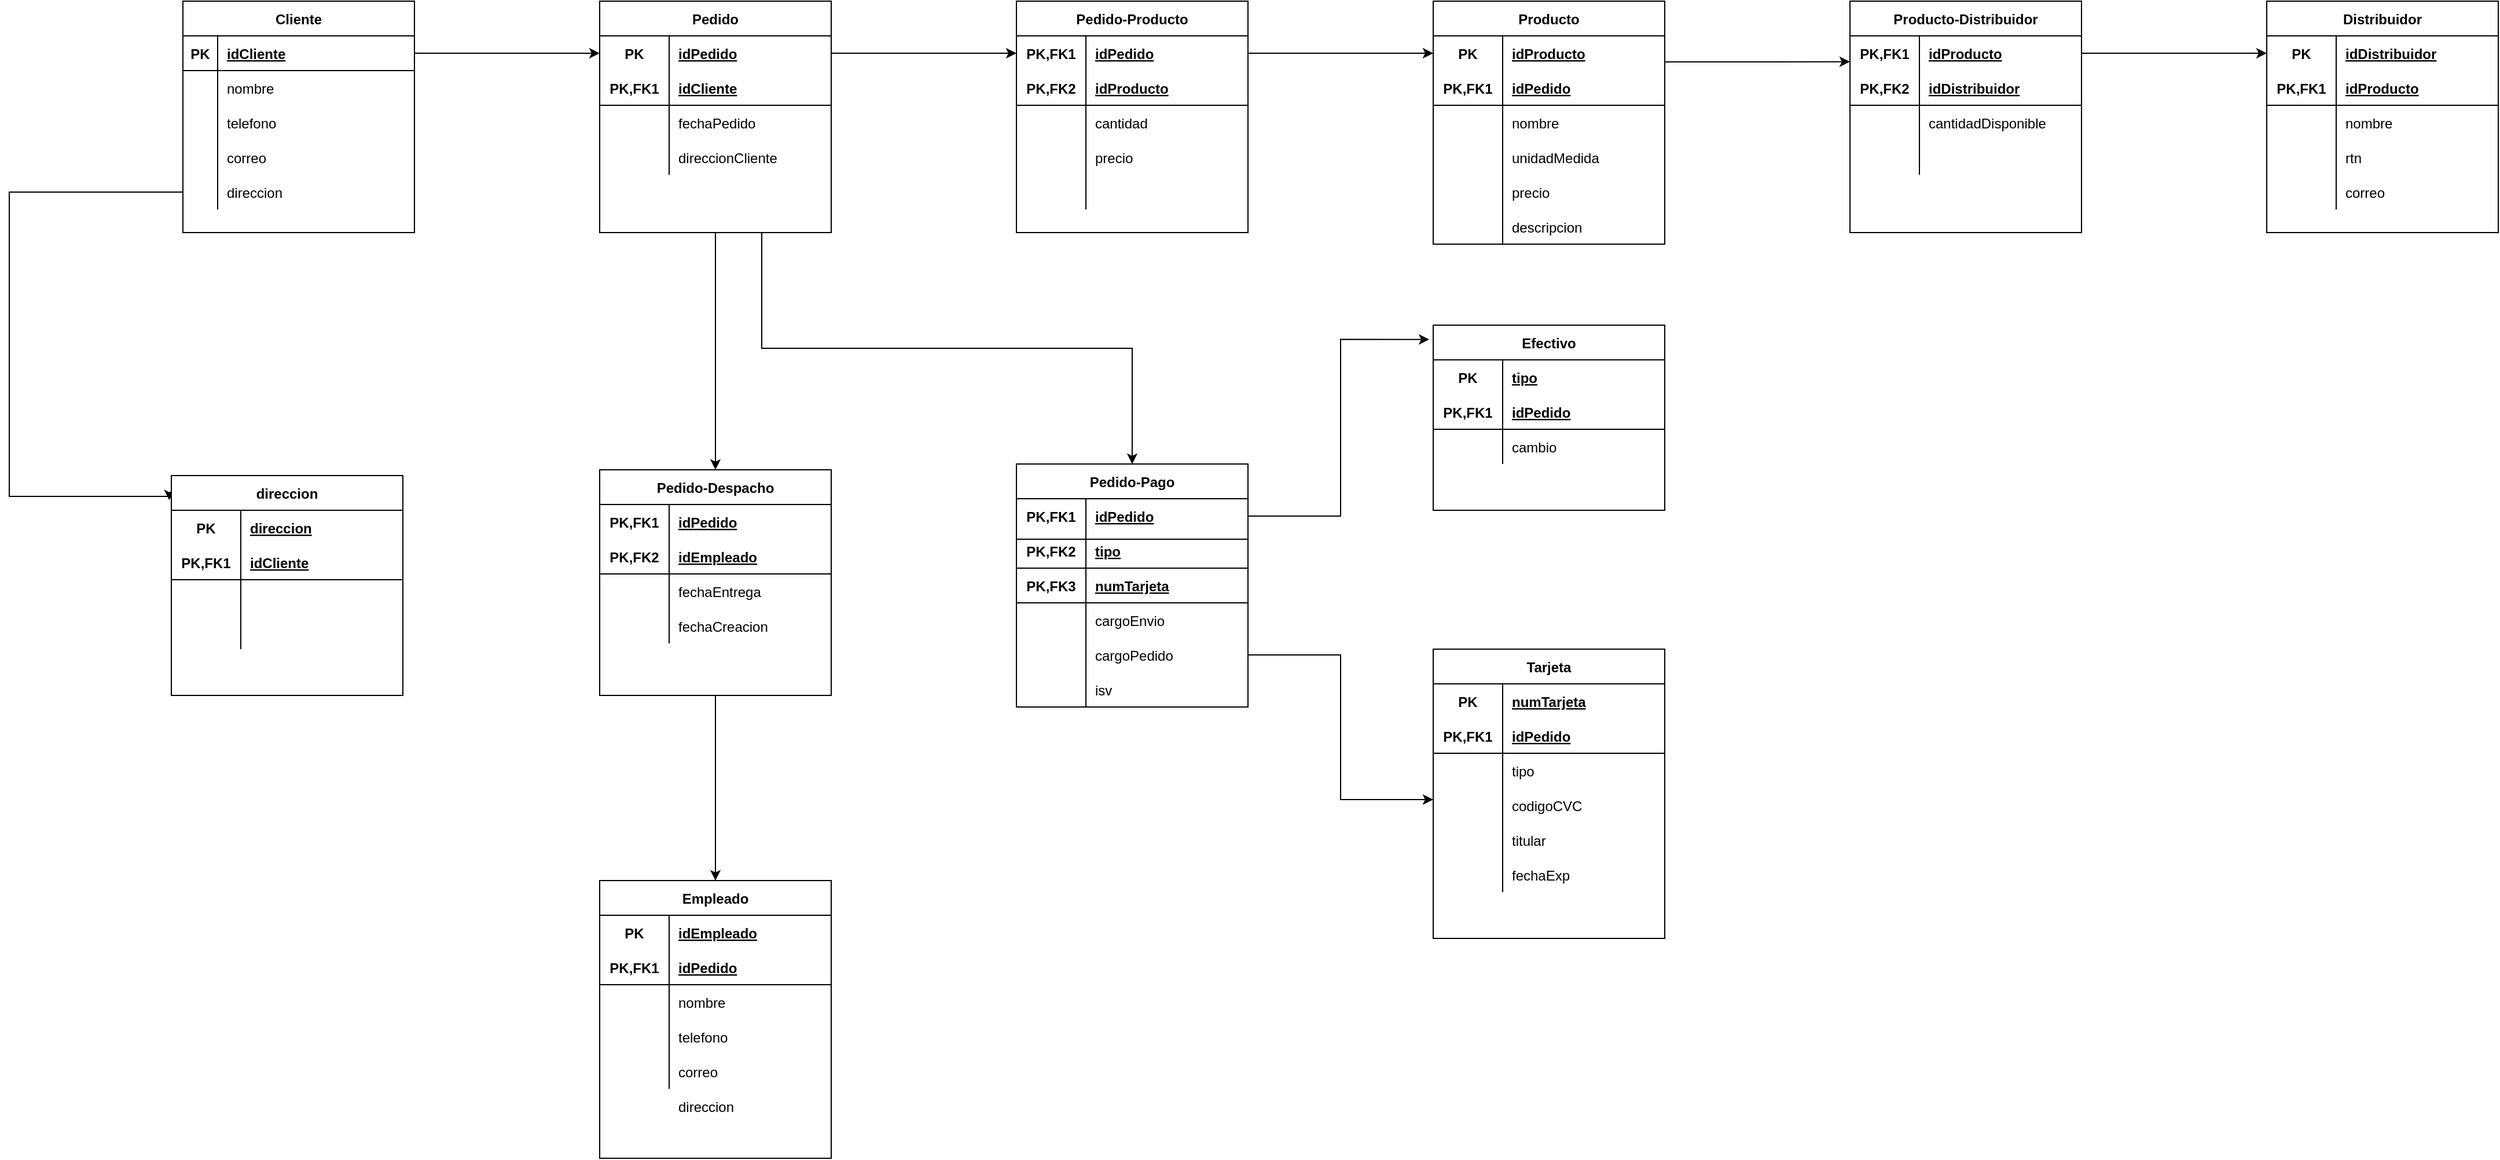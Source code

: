 <mxfile version="13.8.1" type="github">
  <diagram id="WsOFX1hwaf0lNJA_cP7L" name="Page-1">
    <mxGraphModel dx="3166" dy="1317" grid="1" gridSize="10" guides="1" tooltips="1" connect="1" arrows="1" fold="1" page="1" pageScale="1" pageWidth="1600" pageHeight="900" math="0" shadow="0">
      <root>
        <mxCell id="0" />
        <mxCell id="1" parent="0" />
        <mxCell id="pT3bFYml1inyIwkZcYRy-1" value="Cliente" style="shape=table;startSize=30;container=1;collapsible=1;childLayout=tableLayout;fixedRows=1;rowLines=0;fontStyle=1;align=center;resizeLast=1;" vertex="1" parent="1">
          <mxGeometry x="200" y="40" width="200" height="200" as="geometry" />
        </mxCell>
        <mxCell id="pT3bFYml1inyIwkZcYRy-2" value="" style="shape=partialRectangle;collapsible=0;dropTarget=0;pointerEvents=0;fillColor=none;top=0;left=0;bottom=1;right=0;points=[[0,0.5],[1,0.5]];portConstraint=eastwest;" vertex="1" parent="pT3bFYml1inyIwkZcYRy-1">
          <mxGeometry y="30" width="200" height="30" as="geometry" />
        </mxCell>
        <mxCell id="pT3bFYml1inyIwkZcYRy-3" value="PK" style="shape=partialRectangle;connectable=0;fillColor=none;top=0;left=0;bottom=0;right=0;fontStyle=1;overflow=hidden;" vertex="1" parent="pT3bFYml1inyIwkZcYRy-2">
          <mxGeometry width="30" height="30" as="geometry" />
        </mxCell>
        <mxCell id="pT3bFYml1inyIwkZcYRy-4" value="idCliente" style="shape=partialRectangle;connectable=0;fillColor=none;top=0;left=0;bottom=0;right=0;align=left;spacingLeft=6;fontStyle=5;overflow=hidden;" vertex="1" parent="pT3bFYml1inyIwkZcYRy-2">
          <mxGeometry x="30" width="170" height="30" as="geometry" />
        </mxCell>
        <mxCell id="pT3bFYml1inyIwkZcYRy-5" value="" style="shape=partialRectangle;collapsible=0;dropTarget=0;pointerEvents=0;fillColor=none;top=0;left=0;bottom=0;right=0;points=[[0,0.5],[1,0.5]];portConstraint=eastwest;" vertex="1" parent="pT3bFYml1inyIwkZcYRy-1">
          <mxGeometry y="60" width="200" height="30" as="geometry" />
        </mxCell>
        <mxCell id="pT3bFYml1inyIwkZcYRy-6" value="" style="shape=partialRectangle;connectable=0;fillColor=none;top=0;left=0;bottom=0;right=0;editable=1;overflow=hidden;" vertex="1" parent="pT3bFYml1inyIwkZcYRy-5">
          <mxGeometry width="30" height="30" as="geometry" />
        </mxCell>
        <mxCell id="pT3bFYml1inyIwkZcYRy-7" value="nombre" style="shape=partialRectangle;connectable=0;fillColor=none;top=0;left=0;bottom=0;right=0;align=left;spacingLeft=6;overflow=hidden;" vertex="1" parent="pT3bFYml1inyIwkZcYRy-5">
          <mxGeometry x="30" width="170" height="30" as="geometry" />
        </mxCell>
        <mxCell id="pT3bFYml1inyIwkZcYRy-8" value="" style="shape=partialRectangle;collapsible=0;dropTarget=0;pointerEvents=0;fillColor=none;top=0;left=0;bottom=0;right=0;points=[[0,0.5],[1,0.5]];portConstraint=eastwest;" vertex="1" parent="pT3bFYml1inyIwkZcYRy-1">
          <mxGeometry y="90" width="200" height="30" as="geometry" />
        </mxCell>
        <mxCell id="pT3bFYml1inyIwkZcYRy-9" value="" style="shape=partialRectangle;connectable=0;fillColor=none;top=0;left=0;bottom=0;right=0;editable=1;overflow=hidden;" vertex="1" parent="pT3bFYml1inyIwkZcYRy-8">
          <mxGeometry width="30" height="30" as="geometry" />
        </mxCell>
        <mxCell id="pT3bFYml1inyIwkZcYRy-10" value="telefono" style="shape=partialRectangle;connectable=0;fillColor=none;top=0;left=0;bottom=0;right=0;align=left;spacingLeft=6;overflow=hidden;" vertex="1" parent="pT3bFYml1inyIwkZcYRy-8">
          <mxGeometry x="30" width="170" height="30" as="geometry" />
        </mxCell>
        <mxCell id="pT3bFYml1inyIwkZcYRy-11" value="" style="shape=partialRectangle;collapsible=0;dropTarget=0;pointerEvents=0;fillColor=none;top=0;left=0;bottom=0;right=0;points=[[0,0.5],[1,0.5]];portConstraint=eastwest;" vertex="1" parent="pT3bFYml1inyIwkZcYRy-1">
          <mxGeometry y="120" width="200" height="30" as="geometry" />
        </mxCell>
        <mxCell id="pT3bFYml1inyIwkZcYRy-12" value="" style="shape=partialRectangle;connectable=0;fillColor=none;top=0;left=0;bottom=0;right=0;editable=1;overflow=hidden;" vertex="1" parent="pT3bFYml1inyIwkZcYRy-11">
          <mxGeometry width="30" height="30" as="geometry" />
        </mxCell>
        <mxCell id="pT3bFYml1inyIwkZcYRy-13" value="correo" style="shape=partialRectangle;connectable=0;fillColor=none;top=0;left=0;bottom=0;right=0;align=left;spacingLeft=6;overflow=hidden;" vertex="1" parent="pT3bFYml1inyIwkZcYRy-11">
          <mxGeometry x="30" width="170" height="30" as="geometry" />
        </mxCell>
        <mxCell id="pT3bFYml1inyIwkZcYRy-14" value="" style="shape=partialRectangle;collapsible=0;dropTarget=0;pointerEvents=0;fillColor=none;top=0;left=0;bottom=0;right=0;points=[[0,0.5],[1,0.5]];portConstraint=eastwest;" vertex="1" parent="pT3bFYml1inyIwkZcYRy-1">
          <mxGeometry y="150" width="200" height="30" as="geometry" />
        </mxCell>
        <mxCell id="pT3bFYml1inyIwkZcYRy-15" value="" style="shape=partialRectangle;connectable=0;fillColor=none;top=0;left=0;bottom=0;right=0;editable=1;overflow=hidden;" vertex="1" parent="pT3bFYml1inyIwkZcYRy-14">
          <mxGeometry width="30" height="30" as="geometry" />
        </mxCell>
        <mxCell id="pT3bFYml1inyIwkZcYRy-16" value="direccion" style="shape=partialRectangle;connectable=0;fillColor=none;top=0;left=0;bottom=0;right=0;align=left;spacingLeft=6;overflow=hidden;" vertex="1" parent="pT3bFYml1inyIwkZcYRy-14">
          <mxGeometry x="30" width="170" height="30" as="geometry" />
        </mxCell>
        <mxCell id="pT3bFYml1inyIwkZcYRy-30" style="edgeStyle=orthogonalEdgeStyle;rounded=0;orthogonalLoop=1;jettySize=auto;html=1;exitX=0;exitY=0.5;exitDx=0;exitDy=0;entryX=-0.009;entryY=0.112;entryDx=0;entryDy=0;entryPerimeter=0;" edge="1" parent="1" source="pT3bFYml1inyIwkZcYRy-14" target="pT3bFYml1inyIwkZcYRy-17">
          <mxGeometry relative="1" as="geometry">
            <mxPoint x="170" y="470" as="targetPoint" />
            <Array as="points">
              <mxPoint x="50" y="205" />
              <mxPoint x="50" y="468" />
            </Array>
          </mxGeometry>
        </mxCell>
        <mxCell id="pT3bFYml1inyIwkZcYRy-31" style="edgeStyle=orthogonalEdgeStyle;rounded=0;orthogonalLoop=1;jettySize=auto;html=1;exitX=1;exitY=0.5;exitDx=0;exitDy=0;" edge="1" parent="1" source="pT3bFYml1inyIwkZcYRy-2" target="pT3bFYml1inyIwkZcYRy-33">
          <mxGeometry relative="1" as="geometry" />
        </mxCell>
        <mxCell id="pT3bFYml1inyIwkZcYRy-127" style="edgeStyle=orthogonalEdgeStyle;rounded=0;orthogonalLoop=1;jettySize=auto;html=1;exitX=0.5;exitY=1;exitDx=0;exitDy=0;" edge="1" parent="1" source="pT3bFYml1inyIwkZcYRy-32" target="pT3bFYml1inyIwkZcYRy-114">
          <mxGeometry relative="1" as="geometry" />
        </mxCell>
        <mxCell id="pT3bFYml1inyIwkZcYRy-141" style="edgeStyle=orthogonalEdgeStyle;rounded=0;orthogonalLoop=1;jettySize=auto;html=1;entryX=0.5;entryY=0;entryDx=0;entryDy=0;" edge="1" parent="1" target="pT3bFYml1inyIwkZcYRy-128">
          <mxGeometry relative="1" as="geometry">
            <mxPoint x="700" y="240" as="sourcePoint" />
            <Array as="points">
              <mxPoint x="700" y="240" />
              <mxPoint x="700" y="340" />
              <mxPoint x="1020" y="340" />
            </Array>
          </mxGeometry>
        </mxCell>
        <mxCell id="pT3bFYml1inyIwkZcYRy-32" value="Pedido" style="shape=table;startSize=30;container=1;collapsible=1;childLayout=tableLayout;fixedRows=1;rowLines=0;fontStyle=1;align=center;resizeLast=1;" vertex="1" parent="1">
          <mxGeometry x="560" y="40" width="200" height="200" as="geometry" />
        </mxCell>
        <mxCell id="pT3bFYml1inyIwkZcYRy-33" value="" style="shape=partialRectangle;collapsible=0;dropTarget=0;pointerEvents=0;fillColor=none;top=0;left=0;bottom=0;right=0;points=[[0,0.5],[1,0.5]];portConstraint=eastwest;" vertex="1" parent="pT3bFYml1inyIwkZcYRy-32">
          <mxGeometry y="30" width="200" height="30" as="geometry" />
        </mxCell>
        <mxCell id="pT3bFYml1inyIwkZcYRy-34" value="PK" style="shape=partialRectangle;connectable=0;fillColor=none;top=0;left=0;bottom=0;right=0;fontStyle=1;overflow=hidden;" vertex="1" parent="pT3bFYml1inyIwkZcYRy-33">
          <mxGeometry width="60" height="30" as="geometry" />
        </mxCell>
        <mxCell id="pT3bFYml1inyIwkZcYRy-35" value="idPedido" style="shape=partialRectangle;connectable=0;fillColor=none;top=0;left=0;bottom=0;right=0;align=left;spacingLeft=6;fontStyle=5;overflow=hidden;" vertex="1" parent="pT3bFYml1inyIwkZcYRy-33">
          <mxGeometry x="60" width="140" height="30" as="geometry" />
        </mxCell>
        <mxCell id="pT3bFYml1inyIwkZcYRy-36" value="" style="shape=partialRectangle;collapsible=0;dropTarget=0;pointerEvents=0;fillColor=none;top=0;left=0;bottom=1;right=0;points=[[0,0.5],[1,0.5]];portConstraint=eastwest;" vertex="1" parent="pT3bFYml1inyIwkZcYRy-32">
          <mxGeometry y="60" width="200" height="30" as="geometry" />
        </mxCell>
        <mxCell id="pT3bFYml1inyIwkZcYRy-37" value="PK,FK1" style="shape=partialRectangle;connectable=0;fillColor=none;top=0;left=0;bottom=0;right=0;fontStyle=1;overflow=hidden;" vertex="1" parent="pT3bFYml1inyIwkZcYRy-36">
          <mxGeometry width="60" height="30" as="geometry" />
        </mxCell>
        <mxCell id="pT3bFYml1inyIwkZcYRy-38" value="idCliente" style="shape=partialRectangle;connectable=0;fillColor=none;top=0;left=0;bottom=0;right=0;align=left;spacingLeft=6;fontStyle=5;overflow=hidden;" vertex="1" parent="pT3bFYml1inyIwkZcYRy-36">
          <mxGeometry x="60" width="140" height="30" as="geometry" />
        </mxCell>
        <mxCell id="pT3bFYml1inyIwkZcYRy-39" value="" style="shape=partialRectangle;collapsible=0;dropTarget=0;pointerEvents=0;fillColor=none;top=0;left=0;bottom=0;right=0;points=[[0,0.5],[1,0.5]];portConstraint=eastwest;" vertex="1" parent="pT3bFYml1inyIwkZcYRy-32">
          <mxGeometry y="90" width="200" height="30" as="geometry" />
        </mxCell>
        <mxCell id="pT3bFYml1inyIwkZcYRy-40" value="" style="shape=partialRectangle;connectable=0;fillColor=none;top=0;left=0;bottom=0;right=0;editable=1;overflow=hidden;" vertex="1" parent="pT3bFYml1inyIwkZcYRy-39">
          <mxGeometry width="60" height="30" as="geometry" />
        </mxCell>
        <mxCell id="pT3bFYml1inyIwkZcYRy-41" value="fechaPedido" style="shape=partialRectangle;connectable=0;fillColor=none;top=0;left=0;bottom=0;right=0;align=left;spacingLeft=6;overflow=hidden;" vertex="1" parent="pT3bFYml1inyIwkZcYRy-39">
          <mxGeometry x="60" width="140" height="30" as="geometry" />
        </mxCell>
        <mxCell id="pT3bFYml1inyIwkZcYRy-42" value="" style="shape=partialRectangle;collapsible=0;dropTarget=0;pointerEvents=0;fillColor=none;top=0;left=0;bottom=0;right=0;points=[[0,0.5],[1,0.5]];portConstraint=eastwest;" vertex="1" parent="pT3bFYml1inyIwkZcYRy-32">
          <mxGeometry y="120" width="200" height="30" as="geometry" />
        </mxCell>
        <mxCell id="pT3bFYml1inyIwkZcYRy-43" value="" style="shape=partialRectangle;connectable=0;fillColor=none;top=0;left=0;bottom=0;right=0;editable=1;overflow=hidden;" vertex="1" parent="pT3bFYml1inyIwkZcYRy-42">
          <mxGeometry width="60" height="30" as="geometry" />
        </mxCell>
        <mxCell id="pT3bFYml1inyIwkZcYRy-44" value="direccionCliente" style="shape=partialRectangle;connectable=0;fillColor=none;top=0;left=0;bottom=0;right=0;align=left;spacingLeft=6;overflow=hidden;" vertex="1" parent="pT3bFYml1inyIwkZcYRy-42">
          <mxGeometry x="60" width="140" height="30" as="geometry" />
        </mxCell>
        <mxCell id="pT3bFYml1inyIwkZcYRy-82" value="Producto-Distribuidor" style="shape=table;startSize=30;container=1;collapsible=1;childLayout=tableLayout;fixedRows=1;rowLines=0;fontStyle=1;align=center;resizeLast=1;" vertex="1" parent="1">
          <mxGeometry x="1640" y="40" width="200" height="200" as="geometry" />
        </mxCell>
        <mxCell id="pT3bFYml1inyIwkZcYRy-83" value="" style="shape=partialRectangle;collapsible=0;dropTarget=0;pointerEvents=0;fillColor=none;top=0;left=0;bottom=0;right=0;points=[[0,0.5],[1,0.5]];portConstraint=eastwest;" vertex="1" parent="pT3bFYml1inyIwkZcYRy-82">
          <mxGeometry y="30" width="200" height="30" as="geometry" />
        </mxCell>
        <mxCell id="pT3bFYml1inyIwkZcYRy-84" value="PK,FK1" style="shape=partialRectangle;connectable=0;fillColor=none;top=0;left=0;bottom=0;right=0;fontStyle=1;overflow=hidden;" vertex="1" parent="pT3bFYml1inyIwkZcYRy-83">
          <mxGeometry width="60" height="30" as="geometry" />
        </mxCell>
        <mxCell id="pT3bFYml1inyIwkZcYRy-85" value="idProducto" style="shape=partialRectangle;connectable=0;fillColor=none;top=0;left=0;bottom=0;right=0;align=left;spacingLeft=6;fontStyle=5;overflow=hidden;" vertex="1" parent="pT3bFYml1inyIwkZcYRy-83">
          <mxGeometry x="60" width="140" height="30" as="geometry" />
        </mxCell>
        <mxCell id="pT3bFYml1inyIwkZcYRy-86" value="" style="shape=partialRectangle;collapsible=0;dropTarget=0;pointerEvents=0;fillColor=none;top=0;left=0;bottom=1;right=0;points=[[0,0.5],[1,0.5]];portConstraint=eastwest;" vertex="1" parent="pT3bFYml1inyIwkZcYRy-82">
          <mxGeometry y="60" width="200" height="30" as="geometry" />
        </mxCell>
        <mxCell id="pT3bFYml1inyIwkZcYRy-87" value="PK,FK2" style="shape=partialRectangle;connectable=0;fillColor=none;top=0;left=0;bottom=0;right=0;fontStyle=1;overflow=hidden;" vertex="1" parent="pT3bFYml1inyIwkZcYRy-86">
          <mxGeometry width="60" height="30" as="geometry" />
        </mxCell>
        <mxCell id="pT3bFYml1inyIwkZcYRy-88" value="idDistribuidor" style="shape=partialRectangle;connectable=0;fillColor=none;top=0;left=0;bottom=0;right=0;align=left;spacingLeft=6;fontStyle=5;overflow=hidden;" vertex="1" parent="pT3bFYml1inyIwkZcYRy-86">
          <mxGeometry x="60" width="140" height="30" as="geometry" />
        </mxCell>
        <mxCell id="pT3bFYml1inyIwkZcYRy-89" value="" style="shape=partialRectangle;collapsible=0;dropTarget=0;pointerEvents=0;fillColor=none;top=0;left=0;bottom=0;right=0;points=[[0,0.5],[1,0.5]];portConstraint=eastwest;" vertex="1" parent="pT3bFYml1inyIwkZcYRy-82">
          <mxGeometry y="90" width="200" height="30" as="geometry" />
        </mxCell>
        <mxCell id="pT3bFYml1inyIwkZcYRy-90" value="" style="shape=partialRectangle;connectable=0;fillColor=none;top=0;left=0;bottom=0;right=0;editable=1;overflow=hidden;" vertex="1" parent="pT3bFYml1inyIwkZcYRy-89">
          <mxGeometry width="60" height="30" as="geometry" />
        </mxCell>
        <mxCell id="pT3bFYml1inyIwkZcYRy-91" value="cantidadDisponible" style="shape=partialRectangle;connectable=0;fillColor=none;top=0;left=0;bottom=0;right=0;align=left;spacingLeft=6;overflow=hidden;" vertex="1" parent="pT3bFYml1inyIwkZcYRy-89">
          <mxGeometry x="60" width="140" height="30" as="geometry" />
        </mxCell>
        <mxCell id="pT3bFYml1inyIwkZcYRy-92" value="" style="shape=partialRectangle;collapsible=0;dropTarget=0;pointerEvents=0;fillColor=none;top=0;left=0;bottom=0;right=0;points=[[0,0.5],[1,0.5]];portConstraint=eastwest;" vertex="1" parent="pT3bFYml1inyIwkZcYRy-82">
          <mxGeometry y="120" width="200" height="30" as="geometry" />
        </mxCell>
        <mxCell id="pT3bFYml1inyIwkZcYRy-93" value="" style="shape=partialRectangle;connectable=0;fillColor=none;top=0;left=0;bottom=0;right=0;editable=1;overflow=hidden;" vertex="1" parent="pT3bFYml1inyIwkZcYRy-92">
          <mxGeometry width="60" height="30" as="geometry" />
        </mxCell>
        <mxCell id="pT3bFYml1inyIwkZcYRy-94" value="" style="shape=partialRectangle;connectable=0;fillColor=none;top=0;left=0;bottom=0;right=0;align=left;spacingLeft=6;overflow=hidden;" vertex="1" parent="pT3bFYml1inyIwkZcYRy-92">
          <mxGeometry x="60" width="140" height="30" as="geometry" />
        </mxCell>
        <mxCell id="pT3bFYml1inyIwkZcYRy-17" value="direccion" style="shape=table;startSize=30;container=1;collapsible=1;childLayout=tableLayout;fixedRows=1;rowLines=0;fontStyle=1;align=center;resizeLast=1;" vertex="1" parent="1">
          <mxGeometry x="190" y="450" width="200" height="190" as="geometry" />
        </mxCell>
        <mxCell id="pT3bFYml1inyIwkZcYRy-18" value="" style="shape=partialRectangle;collapsible=0;dropTarget=0;pointerEvents=0;fillColor=none;top=0;left=0;bottom=0;right=0;points=[[0,0.5],[1,0.5]];portConstraint=eastwest;" vertex="1" parent="pT3bFYml1inyIwkZcYRy-17">
          <mxGeometry y="30" width="200" height="30" as="geometry" />
        </mxCell>
        <mxCell id="pT3bFYml1inyIwkZcYRy-19" value="PK" style="shape=partialRectangle;connectable=0;fillColor=none;top=0;left=0;bottom=0;right=0;fontStyle=1;overflow=hidden;" vertex="1" parent="pT3bFYml1inyIwkZcYRy-18">
          <mxGeometry width="60" height="30" as="geometry" />
        </mxCell>
        <mxCell id="pT3bFYml1inyIwkZcYRy-20" value="direccion" style="shape=partialRectangle;connectable=0;fillColor=none;top=0;left=0;bottom=0;right=0;align=left;spacingLeft=6;fontStyle=5;overflow=hidden;" vertex="1" parent="pT3bFYml1inyIwkZcYRy-18">
          <mxGeometry x="60" width="140" height="30" as="geometry" />
        </mxCell>
        <mxCell id="pT3bFYml1inyIwkZcYRy-21" value="" style="shape=partialRectangle;collapsible=0;dropTarget=0;pointerEvents=0;fillColor=none;top=0;left=0;bottom=1;right=0;points=[[0,0.5],[1,0.5]];portConstraint=eastwest;" vertex="1" parent="pT3bFYml1inyIwkZcYRy-17">
          <mxGeometry y="60" width="200" height="30" as="geometry" />
        </mxCell>
        <mxCell id="pT3bFYml1inyIwkZcYRy-22" value="PK,FK1" style="shape=partialRectangle;connectable=0;fillColor=none;top=0;left=0;bottom=0;right=0;fontStyle=1;overflow=hidden;" vertex="1" parent="pT3bFYml1inyIwkZcYRy-21">
          <mxGeometry width="60" height="30" as="geometry" />
        </mxCell>
        <mxCell id="pT3bFYml1inyIwkZcYRy-23" value="idCliente" style="shape=partialRectangle;connectable=0;fillColor=none;top=0;left=0;bottom=0;right=0;align=left;spacingLeft=6;fontStyle=5;overflow=hidden;" vertex="1" parent="pT3bFYml1inyIwkZcYRy-21">
          <mxGeometry x="60" width="140" height="30" as="geometry" />
        </mxCell>
        <mxCell id="pT3bFYml1inyIwkZcYRy-24" value="" style="shape=partialRectangle;collapsible=0;dropTarget=0;pointerEvents=0;fillColor=none;top=0;left=0;bottom=0;right=0;points=[[0,0.5],[1,0.5]];portConstraint=eastwest;" vertex="1" parent="pT3bFYml1inyIwkZcYRy-17">
          <mxGeometry y="90" width="200" height="30" as="geometry" />
        </mxCell>
        <mxCell id="pT3bFYml1inyIwkZcYRy-25" value="" style="shape=partialRectangle;connectable=0;fillColor=none;top=0;left=0;bottom=0;right=0;editable=1;overflow=hidden;" vertex="1" parent="pT3bFYml1inyIwkZcYRy-24">
          <mxGeometry width="60" height="30" as="geometry" />
        </mxCell>
        <mxCell id="pT3bFYml1inyIwkZcYRy-26" value="" style="shape=partialRectangle;connectable=0;fillColor=none;top=0;left=0;bottom=0;right=0;align=left;spacingLeft=6;overflow=hidden;" vertex="1" parent="pT3bFYml1inyIwkZcYRy-24">
          <mxGeometry x="60" width="140" height="30" as="geometry" />
        </mxCell>
        <mxCell id="pT3bFYml1inyIwkZcYRy-27" value="" style="shape=partialRectangle;collapsible=0;dropTarget=0;pointerEvents=0;fillColor=none;top=0;left=0;bottom=0;right=0;points=[[0,0.5],[1,0.5]];portConstraint=eastwest;" vertex="1" parent="pT3bFYml1inyIwkZcYRy-17">
          <mxGeometry y="120" width="200" height="30" as="geometry" />
        </mxCell>
        <mxCell id="pT3bFYml1inyIwkZcYRy-28" value="" style="shape=partialRectangle;connectable=0;fillColor=none;top=0;left=0;bottom=0;right=0;editable=1;overflow=hidden;" vertex="1" parent="pT3bFYml1inyIwkZcYRy-27">
          <mxGeometry width="60" height="30" as="geometry" />
        </mxCell>
        <mxCell id="pT3bFYml1inyIwkZcYRy-29" value="" style="shape=partialRectangle;connectable=0;fillColor=none;top=0;left=0;bottom=0;right=0;align=left;spacingLeft=6;overflow=hidden;" vertex="1" parent="pT3bFYml1inyIwkZcYRy-27">
          <mxGeometry x="60" width="140" height="30" as="geometry" />
        </mxCell>
        <mxCell id="pT3bFYml1inyIwkZcYRy-45" value="Pedido-Producto" style="shape=table;startSize=30;container=1;collapsible=1;childLayout=tableLayout;fixedRows=1;rowLines=0;fontStyle=1;align=center;resizeLast=1;" vertex="1" parent="1">
          <mxGeometry x="920" y="40" width="200" height="200" as="geometry" />
        </mxCell>
        <mxCell id="pT3bFYml1inyIwkZcYRy-46" value="" style="shape=partialRectangle;collapsible=0;dropTarget=0;pointerEvents=0;fillColor=none;top=0;left=0;bottom=0;right=0;points=[[0,0.5],[1,0.5]];portConstraint=eastwest;" vertex="1" parent="pT3bFYml1inyIwkZcYRy-45">
          <mxGeometry y="30" width="200" height="30" as="geometry" />
        </mxCell>
        <mxCell id="pT3bFYml1inyIwkZcYRy-47" value="PK,FK1" style="shape=partialRectangle;connectable=0;fillColor=none;top=0;left=0;bottom=0;right=0;fontStyle=1;overflow=hidden;" vertex="1" parent="pT3bFYml1inyIwkZcYRy-46">
          <mxGeometry width="60" height="30" as="geometry" />
        </mxCell>
        <mxCell id="pT3bFYml1inyIwkZcYRy-48" value="idPedido" style="shape=partialRectangle;connectable=0;fillColor=none;top=0;left=0;bottom=0;right=0;align=left;spacingLeft=6;fontStyle=5;overflow=hidden;" vertex="1" parent="pT3bFYml1inyIwkZcYRy-46">
          <mxGeometry x="60" width="140" height="30" as="geometry" />
        </mxCell>
        <mxCell id="pT3bFYml1inyIwkZcYRy-49" value="" style="shape=partialRectangle;collapsible=0;dropTarget=0;pointerEvents=0;fillColor=none;top=0;left=0;bottom=1;right=0;points=[[0,0.5],[1,0.5]];portConstraint=eastwest;" vertex="1" parent="pT3bFYml1inyIwkZcYRy-45">
          <mxGeometry y="60" width="200" height="30" as="geometry" />
        </mxCell>
        <mxCell id="pT3bFYml1inyIwkZcYRy-50" value="PK,FK2" style="shape=partialRectangle;connectable=0;fillColor=none;top=0;left=0;bottom=0;right=0;fontStyle=1;overflow=hidden;" vertex="1" parent="pT3bFYml1inyIwkZcYRy-49">
          <mxGeometry width="60" height="30" as="geometry" />
        </mxCell>
        <mxCell id="pT3bFYml1inyIwkZcYRy-51" value="idProducto" style="shape=partialRectangle;connectable=0;fillColor=none;top=0;left=0;bottom=0;right=0;align=left;spacingLeft=6;fontStyle=5;overflow=hidden;" vertex="1" parent="pT3bFYml1inyIwkZcYRy-49">
          <mxGeometry x="60" width="140" height="30" as="geometry" />
        </mxCell>
        <mxCell id="pT3bFYml1inyIwkZcYRy-55" value="" style="shape=partialRectangle;collapsible=0;dropTarget=0;pointerEvents=0;fillColor=none;top=0;left=0;bottom=0;right=0;points=[[0,0.5],[1,0.5]];portConstraint=eastwest;" vertex="1" parent="pT3bFYml1inyIwkZcYRy-45">
          <mxGeometry y="90" width="200" height="30" as="geometry" />
        </mxCell>
        <mxCell id="pT3bFYml1inyIwkZcYRy-56" value="" style="shape=partialRectangle;connectable=0;fillColor=none;top=0;left=0;bottom=0;right=0;editable=1;overflow=hidden;" vertex="1" parent="pT3bFYml1inyIwkZcYRy-55">
          <mxGeometry width="60" height="30" as="geometry" />
        </mxCell>
        <mxCell id="pT3bFYml1inyIwkZcYRy-57" value="cantidad" style="shape=partialRectangle;connectable=0;fillColor=none;top=0;left=0;bottom=0;right=0;align=left;spacingLeft=6;overflow=hidden;" vertex="1" parent="pT3bFYml1inyIwkZcYRy-55">
          <mxGeometry x="60" width="140" height="30" as="geometry" />
        </mxCell>
        <mxCell id="pT3bFYml1inyIwkZcYRy-52" value="" style="shape=partialRectangle;collapsible=0;dropTarget=0;pointerEvents=0;fillColor=none;top=0;left=0;bottom=0;right=0;points=[[0,0.5],[1,0.5]];portConstraint=eastwest;" vertex="1" parent="pT3bFYml1inyIwkZcYRy-45">
          <mxGeometry y="120" width="200" height="30" as="geometry" />
        </mxCell>
        <mxCell id="pT3bFYml1inyIwkZcYRy-53" value="" style="shape=partialRectangle;connectable=0;fillColor=none;top=0;left=0;bottom=0;right=0;editable=1;overflow=hidden;" vertex="1" parent="pT3bFYml1inyIwkZcYRy-52">
          <mxGeometry width="60" height="30" as="geometry" />
        </mxCell>
        <mxCell id="pT3bFYml1inyIwkZcYRy-54" value="precio" style="shape=partialRectangle;connectable=0;fillColor=none;top=0;left=0;bottom=0;right=0;align=left;spacingLeft=6;overflow=hidden;" vertex="1" parent="pT3bFYml1inyIwkZcYRy-52">
          <mxGeometry x="60" width="140" height="30" as="geometry" />
        </mxCell>
        <mxCell id="pT3bFYml1inyIwkZcYRy-79" value="" style="shape=partialRectangle;collapsible=0;dropTarget=0;pointerEvents=0;fillColor=none;top=0;left=0;bottom=0;right=0;points=[[0,0.5],[1,0.5]];portConstraint=eastwest;" vertex="1" parent="pT3bFYml1inyIwkZcYRy-45">
          <mxGeometry y="150" width="200" height="30" as="geometry" />
        </mxCell>
        <mxCell id="pT3bFYml1inyIwkZcYRy-80" value="" style="shape=partialRectangle;connectable=0;fillColor=none;top=0;left=0;bottom=0;right=0;editable=1;overflow=hidden;" vertex="1" parent="pT3bFYml1inyIwkZcYRy-79">
          <mxGeometry width="60" height="30" as="geometry" />
        </mxCell>
        <mxCell id="pT3bFYml1inyIwkZcYRy-81" value="" style="shape=partialRectangle;connectable=0;fillColor=none;top=0;left=0;bottom=0;right=0;align=left;spacingLeft=6;overflow=hidden;" vertex="1" parent="pT3bFYml1inyIwkZcYRy-79">
          <mxGeometry x="60" width="140" height="30" as="geometry" />
        </mxCell>
        <mxCell id="pT3bFYml1inyIwkZcYRy-58" style="edgeStyle=orthogonalEdgeStyle;rounded=0;orthogonalLoop=1;jettySize=auto;html=1;exitX=1;exitY=0.5;exitDx=0;exitDy=0;entryX=0;entryY=0.5;entryDx=0;entryDy=0;" edge="1" parent="1" source="pT3bFYml1inyIwkZcYRy-33" target="pT3bFYml1inyIwkZcYRy-46">
          <mxGeometry relative="1" as="geometry" />
        </mxCell>
        <mxCell id="pT3bFYml1inyIwkZcYRy-95" style="edgeStyle=orthogonalEdgeStyle;rounded=0;orthogonalLoop=1;jettySize=auto;html=1;exitX=1;exitY=0.25;exitDx=0;exitDy=0;entryX=0;entryY=0.745;entryDx=0;entryDy=0;entryPerimeter=0;" edge="1" parent="1" source="pT3bFYml1inyIwkZcYRy-59" target="pT3bFYml1inyIwkZcYRy-83">
          <mxGeometry relative="1" as="geometry">
            <mxPoint x="1600" y="92.345" as="targetPoint" />
            <Array as="points">
              <mxPoint x="1540" y="93" />
            </Array>
          </mxGeometry>
        </mxCell>
        <mxCell id="pT3bFYml1inyIwkZcYRy-59" value="Producto" style="shape=table;startSize=30;container=1;collapsible=1;childLayout=tableLayout;fixedRows=1;rowLines=0;fontStyle=1;align=center;resizeLast=1;" vertex="1" parent="1">
          <mxGeometry x="1280" y="40" width="200" height="210" as="geometry" />
        </mxCell>
        <mxCell id="pT3bFYml1inyIwkZcYRy-60" value="" style="shape=partialRectangle;collapsible=0;dropTarget=0;pointerEvents=0;fillColor=none;top=0;left=0;bottom=0;right=0;points=[[0,0.5],[1,0.5]];portConstraint=eastwest;" vertex="1" parent="pT3bFYml1inyIwkZcYRy-59">
          <mxGeometry y="30" width="200" height="30" as="geometry" />
        </mxCell>
        <mxCell id="pT3bFYml1inyIwkZcYRy-61" value="PK" style="shape=partialRectangle;connectable=0;fillColor=none;top=0;left=0;bottom=0;right=0;fontStyle=1;overflow=hidden;" vertex="1" parent="pT3bFYml1inyIwkZcYRy-60">
          <mxGeometry width="60" height="30" as="geometry" />
        </mxCell>
        <mxCell id="pT3bFYml1inyIwkZcYRy-62" value="idProducto" style="shape=partialRectangle;connectable=0;fillColor=none;top=0;left=0;bottom=0;right=0;align=left;spacingLeft=6;fontStyle=5;overflow=hidden;" vertex="1" parent="pT3bFYml1inyIwkZcYRy-60">
          <mxGeometry x="60" width="140" height="30" as="geometry" />
        </mxCell>
        <mxCell id="pT3bFYml1inyIwkZcYRy-63" value="" style="shape=partialRectangle;collapsible=0;dropTarget=0;pointerEvents=0;fillColor=none;top=0;left=0;bottom=1;right=0;points=[[0,0.5],[1,0.5]];portConstraint=eastwest;" vertex="1" parent="pT3bFYml1inyIwkZcYRy-59">
          <mxGeometry y="60" width="200" height="30" as="geometry" />
        </mxCell>
        <mxCell id="pT3bFYml1inyIwkZcYRy-64" value="PK,FK1" style="shape=partialRectangle;connectable=0;fillColor=none;top=0;left=0;bottom=0;right=0;fontStyle=1;overflow=hidden;" vertex="1" parent="pT3bFYml1inyIwkZcYRy-63">
          <mxGeometry width="60" height="30" as="geometry" />
        </mxCell>
        <mxCell id="pT3bFYml1inyIwkZcYRy-65" value="idPedido" style="shape=partialRectangle;connectable=0;fillColor=none;top=0;left=0;bottom=0;right=0;align=left;spacingLeft=6;fontStyle=5;overflow=hidden;" vertex="1" parent="pT3bFYml1inyIwkZcYRy-63">
          <mxGeometry x="60" width="140" height="30" as="geometry" />
        </mxCell>
        <mxCell id="pT3bFYml1inyIwkZcYRy-66" value="" style="shape=partialRectangle;collapsible=0;dropTarget=0;pointerEvents=0;fillColor=none;top=0;left=0;bottom=0;right=0;points=[[0,0.5],[1,0.5]];portConstraint=eastwest;" vertex="1" parent="pT3bFYml1inyIwkZcYRy-59">
          <mxGeometry y="90" width="200" height="30" as="geometry" />
        </mxCell>
        <mxCell id="pT3bFYml1inyIwkZcYRy-67" value="" style="shape=partialRectangle;connectable=0;fillColor=none;top=0;left=0;bottom=0;right=0;editable=1;overflow=hidden;" vertex="1" parent="pT3bFYml1inyIwkZcYRy-66">
          <mxGeometry width="60" height="30" as="geometry" />
        </mxCell>
        <mxCell id="pT3bFYml1inyIwkZcYRy-68" value="nombre" style="shape=partialRectangle;connectable=0;fillColor=none;top=0;left=0;bottom=0;right=0;align=left;spacingLeft=6;overflow=hidden;" vertex="1" parent="pT3bFYml1inyIwkZcYRy-66">
          <mxGeometry x="60" width="140" height="30" as="geometry" />
        </mxCell>
        <mxCell id="pT3bFYml1inyIwkZcYRy-69" value="" style="shape=partialRectangle;collapsible=0;dropTarget=0;pointerEvents=0;fillColor=none;top=0;left=0;bottom=0;right=0;points=[[0,0.5],[1,0.5]];portConstraint=eastwest;" vertex="1" parent="pT3bFYml1inyIwkZcYRy-59">
          <mxGeometry y="120" width="200" height="30" as="geometry" />
        </mxCell>
        <mxCell id="pT3bFYml1inyIwkZcYRy-70" value="" style="shape=partialRectangle;connectable=0;fillColor=none;top=0;left=0;bottom=0;right=0;editable=1;overflow=hidden;" vertex="1" parent="pT3bFYml1inyIwkZcYRy-69">
          <mxGeometry width="60" height="30" as="geometry" />
        </mxCell>
        <mxCell id="pT3bFYml1inyIwkZcYRy-71" value="unidadMedida" style="shape=partialRectangle;connectable=0;fillColor=none;top=0;left=0;bottom=0;right=0;align=left;spacingLeft=6;overflow=hidden;" vertex="1" parent="pT3bFYml1inyIwkZcYRy-69">
          <mxGeometry x="60" width="140" height="30" as="geometry" />
        </mxCell>
        <mxCell id="pT3bFYml1inyIwkZcYRy-73" value="" style="shape=partialRectangle;collapsible=0;dropTarget=0;pointerEvents=0;fillColor=none;top=0;left=0;bottom=0;right=0;points=[[0,0.5],[1,0.5]];portConstraint=eastwest;" vertex="1" parent="pT3bFYml1inyIwkZcYRy-59">
          <mxGeometry y="150" width="200" height="30" as="geometry" />
        </mxCell>
        <mxCell id="pT3bFYml1inyIwkZcYRy-74" value="" style="shape=partialRectangle;connectable=0;fillColor=none;top=0;left=0;bottom=0;right=0;editable=1;overflow=hidden;" vertex="1" parent="pT3bFYml1inyIwkZcYRy-73">
          <mxGeometry width="60" height="30" as="geometry" />
        </mxCell>
        <mxCell id="pT3bFYml1inyIwkZcYRy-75" value="precio" style="shape=partialRectangle;connectable=0;fillColor=none;top=0;left=0;bottom=0;right=0;align=left;spacingLeft=6;overflow=hidden;" vertex="1" parent="pT3bFYml1inyIwkZcYRy-73">
          <mxGeometry x="60" width="140" height="30" as="geometry" />
        </mxCell>
        <mxCell id="pT3bFYml1inyIwkZcYRy-76" value="" style="shape=partialRectangle;collapsible=0;dropTarget=0;pointerEvents=0;fillColor=none;top=0;left=0;bottom=0;right=0;points=[[0,0.5],[1,0.5]];portConstraint=eastwest;" vertex="1" parent="pT3bFYml1inyIwkZcYRy-59">
          <mxGeometry y="180" width="200" height="30" as="geometry" />
        </mxCell>
        <mxCell id="pT3bFYml1inyIwkZcYRy-77" value="" style="shape=partialRectangle;connectable=0;fillColor=none;top=0;left=0;bottom=0;right=0;editable=1;overflow=hidden;" vertex="1" parent="pT3bFYml1inyIwkZcYRy-76">
          <mxGeometry width="60" height="30" as="geometry" />
        </mxCell>
        <mxCell id="pT3bFYml1inyIwkZcYRy-78" value="descripcion" style="shape=partialRectangle;connectable=0;fillColor=none;top=0;left=0;bottom=0;right=0;align=left;spacingLeft=6;overflow=hidden;" vertex="1" parent="pT3bFYml1inyIwkZcYRy-76">
          <mxGeometry x="60" width="140" height="30" as="geometry" />
        </mxCell>
        <mxCell id="pT3bFYml1inyIwkZcYRy-72" style="edgeStyle=orthogonalEdgeStyle;rounded=0;orthogonalLoop=1;jettySize=auto;html=1;exitX=1;exitY=0.5;exitDx=0;exitDy=0;entryX=0;entryY=0.5;entryDx=0;entryDy=0;" edge="1" parent="1" source="pT3bFYml1inyIwkZcYRy-46" target="pT3bFYml1inyIwkZcYRy-60">
          <mxGeometry relative="1" as="geometry" />
        </mxCell>
        <mxCell id="pT3bFYml1inyIwkZcYRy-97" value="Distribuidor" style="shape=table;startSize=30;container=1;collapsible=1;childLayout=tableLayout;fixedRows=1;rowLines=0;fontStyle=1;align=center;resizeLast=1;" vertex="1" parent="1">
          <mxGeometry x="2000" y="40" width="200" height="200" as="geometry" />
        </mxCell>
        <mxCell id="pT3bFYml1inyIwkZcYRy-98" value="" style="shape=partialRectangle;collapsible=0;dropTarget=0;pointerEvents=0;fillColor=none;top=0;left=0;bottom=0;right=0;points=[[0,0.5],[1,0.5]];portConstraint=eastwest;" vertex="1" parent="pT3bFYml1inyIwkZcYRy-97">
          <mxGeometry y="30" width="200" height="30" as="geometry" />
        </mxCell>
        <mxCell id="pT3bFYml1inyIwkZcYRy-99" value="PK" style="shape=partialRectangle;connectable=0;fillColor=none;top=0;left=0;bottom=0;right=0;fontStyle=1;overflow=hidden;" vertex="1" parent="pT3bFYml1inyIwkZcYRy-98">
          <mxGeometry width="60" height="30" as="geometry" />
        </mxCell>
        <mxCell id="pT3bFYml1inyIwkZcYRy-100" value="idDistribuidor" style="shape=partialRectangle;connectable=0;fillColor=none;top=0;left=0;bottom=0;right=0;align=left;spacingLeft=6;fontStyle=5;overflow=hidden;" vertex="1" parent="pT3bFYml1inyIwkZcYRy-98">
          <mxGeometry x="60" width="140" height="30" as="geometry" />
        </mxCell>
        <mxCell id="pT3bFYml1inyIwkZcYRy-101" value="" style="shape=partialRectangle;collapsible=0;dropTarget=0;pointerEvents=0;fillColor=none;top=0;left=0;bottom=1;right=0;points=[[0,0.5],[1,0.5]];portConstraint=eastwest;" vertex="1" parent="pT3bFYml1inyIwkZcYRy-97">
          <mxGeometry y="60" width="200" height="30" as="geometry" />
        </mxCell>
        <mxCell id="pT3bFYml1inyIwkZcYRy-102" value="PK,FK1" style="shape=partialRectangle;connectable=0;fillColor=none;top=0;left=0;bottom=0;right=0;fontStyle=1;overflow=hidden;" vertex="1" parent="pT3bFYml1inyIwkZcYRy-101">
          <mxGeometry width="60" height="30" as="geometry" />
        </mxCell>
        <mxCell id="pT3bFYml1inyIwkZcYRy-103" value="idProducto" style="shape=partialRectangle;connectable=0;fillColor=none;top=0;left=0;bottom=0;right=0;align=left;spacingLeft=6;fontStyle=5;overflow=hidden;" vertex="1" parent="pT3bFYml1inyIwkZcYRy-101">
          <mxGeometry x="60" width="140" height="30" as="geometry" />
        </mxCell>
        <mxCell id="pT3bFYml1inyIwkZcYRy-104" value="" style="shape=partialRectangle;collapsible=0;dropTarget=0;pointerEvents=0;fillColor=none;top=0;left=0;bottom=0;right=0;points=[[0,0.5],[1,0.5]];portConstraint=eastwest;" vertex="1" parent="pT3bFYml1inyIwkZcYRy-97">
          <mxGeometry y="90" width="200" height="30" as="geometry" />
        </mxCell>
        <mxCell id="pT3bFYml1inyIwkZcYRy-105" value="" style="shape=partialRectangle;connectable=0;fillColor=none;top=0;left=0;bottom=0;right=0;editable=1;overflow=hidden;" vertex="1" parent="pT3bFYml1inyIwkZcYRy-104">
          <mxGeometry width="60" height="30" as="geometry" />
        </mxCell>
        <mxCell id="pT3bFYml1inyIwkZcYRy-106" value="nombre" style="shape=partialRectangle;connectable=0;fillColor=none;top=0;left=0;bottom=0;right=0;align=left;spacingLeft=6;overflow=hidden;" vertex="1" parent="pT3bFYml1inyIwkZcYRy-104">
          <mxGeometry x="60" width="140" height="30" as="geometry" />
        </mxCell>
        <mxCell id="pT3bFYml1inyIwkZcYRy-107" value="" style="shape=partialRectangle;collapsible=0;dropTarget=0;pointerEvents=0;fillColor=none;top=0;left=0;bottom=0;right=0;points=[[0,0.5],[1,0.5]];portConstraint=eastwest;" vertex="1" parent="pT3bFYml1inyIwkZcYRy-97">
          <mxGeometry y="120" width="200" height="30" as="geometry" />
        </mxCell>
        <mxCell id="pT3bFYml1inyIwkZcYRy-108" value="" style="shape=partialRectangle;connectable=0;fillColor=none;top=0;left=0;bottom=0;right=0;editable=1;overflow=hidden;" vertex="1" parent="pT3bFYml1inyIwkZcYRy-107">
          <mxGeometry width="60" height="30" as="geometry" />
        </mxCell>
        <mxCell id="pT3bFYml1inyIwkZcYRy-109" value="rtn" style="shape=partialRectangle;connectable=0;fillColor=none;top=0;left=0;bottom=0;right=0;align=left;spacingLeft=6;overflow=hidden;" vertex="1" parent="pT3bFYml1inyIwkZcYRy-107">
          <mxGeometry x="60" width="140" height="30" as="geometry" />
        </mxCell>
        <mxCell id="pT3bFYml1inyIwkZcYRy-110" value="" style="shape=partialRectangle;collapsible=0;dropTarget=0;pointerEvents=0;fillColor=none;top=0;left=0;bottom=0;right=0;points=[[0,0.5],[1,0.5]];portConstraint=eastwest;" vertex="1" parent="pT3bFYml1inyIwkZcYRy-97">
          <mxGeometry y="150" width="200" height="30" as="geometry" />
        </mxCell>
        <mxCell id="pT3bFYml1inyIwkZcYRy-111" value="" style="shape=partialRectangle;connectable=0;fillColor=none;top=0;left=0;bottom=0;right=0;editable=1;overflow=hidden;" vertex="1" parent="pT3bFYml1inyIwkZcYRy-110">
          <mxGeometry width="60" height="30" as="geometry" />
        </mxCell>
        <mxCell id="pT3bFYml1inyIwkZcYRy-112" value="correo" style="shape=partialRectangle;connectable=0;fillColor=none;top=0;left=0;bottom=0;right=0;align=left;spacingLeft=6;overflow=hidden;" vertex="1" parent="pT3bFYml1inyIwkZcYRy-110">
          <mxGeometry x="60" width="140" height="30" as="geometry" />
        </mxCell>
        <mxCell id="pT3bFYml1inyIwkZcYRy-113" style="edgeStyle=orthogonalEdgeStyle;rounded=0;orthogonalLoop=1;jettySize=auto;html=1;exitX=1;exitY=0.5;exitDx=0;exitDy=0;entryX=0;entryY=0.5;entryDx=0;entryDy=0;" edge="1" parent="1" source="pT3bFYml1inyIwkZcYRy-83" target="pT3bFYml1inyIwkZcYRy-98">
          <mxGeometry relative="1" as="geometry" />
        </mxCell>
        <mxCell id="pT3bFYml1inyIwkZcYRy-155" style="edgeStyle=orthogonalEdgeStyle;rounded=0;orthogonalLoop=1;jettySize=auto;html=1;exitX=0.5;exitY=1;exitDx=0;exitDy=0;entryX=0.5;entryY=0;entryDx=0;entryDy=0;" edge="1" parent="1" source="pT3bFYml1inyIwkZcYRy-114" target="pT3bFYml1inyIwkZcYRy-142">
          <mxGeometry relative="1" as="geometry" />
        </mxCell>
        <mxCell id="pT3bFYml1inyIwkZcYRy-114" value="Pedido-Despacho" style="shape=table;startSize=30;container=1;collapsible=1;childLayout=tableLayout;fixedRows=1;rowLines=0;fontStyle=1;align=center;resizeLast=1;" vertex="1" parent="1">
          <mxGeometry x="560" y="445" width="200" height="195" as="geometry" />
        </mxCell>
        <mxCell id="pT3bFYml1inyIwkZcYRy-115" value="" style="shape=partialRectangle;collapsible=0;dropTarget=0;pointerEvents=0;fillColor=none;top=0;left=0;bottom=0;right=0;points=[[0,0.5],[1,0.5]];portConstraint=eastwest;" vertex="1" parent="pT3bFYml1inyIwkZcYRy-114">
          <mxGeometry y="30" width="200" height="30" as="geometry" />
        </mxCell>
        <mxCell id="pT3bFYml1inyIwkZcYRy-116" value="PK,FK1" style="shape=partialRectangle;connectable=0;fillColor=none;top=0;left=0;bottom=0;right=0;fontStyle=1;overflow=hidden;" vertex="1" parent="pT3bFYml1inyIwkZcYRy-115">
          <mxGeometry width="60" height="30" as="geometry" />
        </mxCell>
        <mxCell id="pT3bFYml1inyIwkZcYRy-117" value="idPedido" style="shape=partialRectangle;connectable=0;fillColor=none;top=0;left=0;bottom=0;right=0;align=left;spacingLeft=6;fontStyle=5;overflow=hidden;" vertex="1" parent="pT3bFYml1inyIwkZcYRy-115">
          <mxGeometry x="60" width="140" height="30" as="geometry" />
        </mxCell>
        <mxCell id="pT3bFYml1inyIwkZcYRy-118" value="" style="shape=partialRectangle;collapsible=0;dropTarget=0;pointerEvents=0;fillColor=none;top=0;left=0;bottom=1;right=0;points=[[0,0.5],[1,0.5]];portConstraint=eastwest;" vertex="1" parent="pT3bFYml1inyIwkZcYRy-114">
          <mxGeometry y="60" width="200" height="30" as="geometry" />
        </mxCell>
        <mxCell id="pT3bFYml1inyIwkZcYRy-119" value="PK,FK2" style="shape=partialRectangle;connectable=0;fillColor=none;top=0;left=0;bottom=0;right=0;fontStyle=1;overflow=hidden;" vertex="1" parent="pT3bFYml1inyIwkZcYRy-118">
          <mxGeometry width="60" height="30" as="geometry" />
        </mxCell>
        <mxCell id="pT3bFYml1inyIwkZcYRy-120" value="idEmpleado" style="shape=partialRectangle;connectable=0;fillColor=none;top=0;left=0;bottom=0;right=0;align=left;spacingLeft=6;fontStyle=5;overflow=hidden;" vertex="1" parent="pT3bFYml1inyIwkZcYRy-118">
          <mxGeometry x="60" width="140" height="30" as="geometry" />
        </mxCell>
        <mxCell id="pT3bFYml1inyIwkZcYRy-121" value="" style="shape=partialRectangle;collapsible=0;dropTarget=0;pointerEvents=0;fillColor=none;top=0;left=0;bottom=0;right=0;points=[[0,0.5],[1,0.5]];portConstraint=eastwest;" vertex="1" parent="pT3bFYml1inyIwkZcYRy-114">
          <mxGeometry y="90" width="200" height="30" as="geometry" />
        </mxCell>
        <mxCell id="pT3bFYml1inyIwkZcYRy-122" value="" style="shape=partialRectangle;connectable=0;fillColor=none;top=0;left=0;bottom=0;right=0;editable=1;overflow=hidden;" vertex="1" parent="pT3bFYml1inyIwkZcYRy-121">
          <mxGeometry width="60" height="30" as="geometry" />
        </mxCell>
        <mxCell id="pT3bFYml1inyIwkZcYRy-123" value="fechaEntrega" style="shape=partialRectangle;connectable=0;fillColor=none;top=0;left=0;bottom=0;right=0;align=left;spacingLeft=6;overflow=hidden;" vertex="1" parent="pT3bFYml1inyIwkZcYRy-121">
          <mxGeometry x="60" width="140" height="30" as="geometry" />
        </mxCell>
        <mxCell id="pT3bFYml1inyIwkZcYRy-124" value="" style="shape=partialRectangle;collapsible=0;dropTarget=0;pointerEvents=0;fillColor=none;top=0;left=0;bottom=0;right=0;points=[[0,0.5],[1,0.5]];portConstraint=eastwest;" vertex="1" parent="pT3bFYml1inyIwkZcYRy-114">
          <mxGeometry y="120" width="200" height="30" as="geometry" />
        </mxCell>
        <mxCell id="pT3bFYml1inyIwkZcYRy-125" value="" style="shape=partialRectangle;connectable=0;fillColor=none;top=0;left=0;bottom=0;right=0;editable=1;overflow=hidden;" vertex="1" parent="pT3bFYml1inyIwkZcYRy-124">
          <mxGeometry width="60" height="30" as="geometry" />
        </mxCell>
        <mxCell id="pT3bFYml1inyIwkZcYRy-126" value="fechaCreacion" style="shape=partialRectangle;connectable=0;fillColor=none;top=0;left=0;bottom=0;right=0;align=left;spacingLeft=6;overflow=hidden;" vertex="1" parent="pT3bFYml1inyIwkZcYRy-124">
          <mxGeometry x="60" width="140" height="30" as="geometry" />
        </mxCell>
        <mxCell id="pT3bFYml1inyIwkZcYRy-128" value="Pedido-Pago" style="shape=table;startSize=30;container=1;collapsible=1;childLayout=tableLayout;fixedRows=1;rowLines=0;fontStyle=1;align=center;resizeLast=1;" vertex="1" parent="1">
          <mxGeometry x="920" y="440" width="200" height="210" as="geometry" />
        </mxCell>
        <mxCell id="pT3bFYml1inyIwkZcYRy-129" value="" style="shape=partialRectangle;collapsible=0;dropTarget=0;pointerEvents=0;fillColor=none;top=0;left=0;bottom=0;right=0;points=[[0,0.5],[1,0.5]];portConstraint=eastwest;" vertex="1" parent="pT3bFYml1inyIwkZcYRy-128">
          <mxGeometry y="30" width="200" height="30" as="geometry" />
        </mxCell>
        <mxCell id="pT3bFYml1inyIwkZcYRy-130" value="PK,FK1" style="shape=partialRectangle;connectable=0;fillColor=none;top=0;left=0;bottom=0;right=0;fontStyle=1;overflow=hidden;" vertex="1" parent="pT3bFYml1inyIwkZcYRy-129">
          <mxGeometry width="60" height="30" as="geometry" />
        </mxCell>
        <mxCell id="pT3bFYml1inyIwkZcYRy-131" value="idPedido" style="shape=partialRectangle;connectable=0;fillColor=none;top=0;left=0;bottom=0;right=0;align=left;spacingLeft=6;fontStyle=5;overflow=hidden;" vertex="1" parent="pT3bFYml1inyIwkZcYRy-129">
          <mxGeometry x="60" width="140" height="30" as="geometry" />
        </mxCell>
        <mxCell id="pT3bFYml1inyIwkZcYRy-132" value="" style="shape=partialRectangle;collapsible=0;dropTarget=0;pointerEvents=0;fillColor=none;top=0;left=0;bottom=1;right=0;points=[[0,0.5],[1,0.5]];portConstraint=eastwest;" vertex="1" parent="pT3bFYml1inyIwkZcYRy-128">
          <mxGeometry y="60" width="200" height="30" as="geometry" />
        </mxCell>
        <mxCell id="pT3bFYml1inyIwkZcYRy-133" value="PK,FK2" style="shape=partialRectangle;connectable=0;fillColor=none;top=0;left=0;bottom=0;right=0;fontStyle=1;overflow=hidden;" vertex="1" parent="pT3bFYml1inyIwkZcYRy-132">
          <mxGeometry width="60" height="30" as="geometry" />
        </mxCell>
        <mxCell id="pT3bFYml1inyIwkZcYRy-134" value="tipo" style="shape=partialRectangle;connectable=0;fillColor=none;top=0;left=0;bottom=0;right=0;align=left;spacingLeft=6;fontStyle=5;overflow=hidden;" vertex="1" parent="pT3bFYml1inyIwkZcYRy-132">
          <mxGeometry x="60" width="140" height="30" as="geometry" />
        </mxCell>
        <mxCell id="pT3bFYml1inyIwkZcYRy-215" value="" style="shape=partialRectangle;collapsible=0;dropTarget=0;pointerEvents=0;fillColor=none;top=0;left=0;bottom=1;right=0;points=[[0,0.5],[1,0.5]];portConstraint=eastwest;" vertex="1" parent="pT3bFYml1inyIwkZcYRy-128">
          <mxGeometry y="90" width="200" height="30" as="geometry" />
        </mxCell>
        <mxCell id="pT3bFYml1inyIwkZcYRy-216" value="PK,FK3" style="shape=partialRectangle;connectable=0;fillColor=none;top=0;left=0;bottom=0;right=0;fontStyle=1;overflow=hidden;" vertex="1" parent="pT3bFYml1inyIwkZcYRy-215">
          <mxGeometry width="60" height="30" as="geometry" />
        </mxCell>
        <mxCell id="pT3bFYml1inyIwkZcYRy-217" value="numTarjeta" style="shape=partialRectangle;connectable=0;fillColor=none;top=0;left=0;bottom=0;right=0;align=left;spacingLeft=6;fontStyle=5;overflow=hidden;" vertex="1" parent="pT3bFYml1inyIwkZcYRy-215">
          <mxGeometry x="60" width="140" height="30" as="geometry" />
        </mxCell>
        <mxCell id="pT3bFYml1inyIwkZcYRy-135" value="" style="shape=partialRectangle;collapsible=0;dropTarget=0;pointerEvents=0;fillColor=none;top=0;left=0;bottom=0;right=0;points=[[0,0.5],[1,0.5]];portConstraint=eastwest;" vertex="1" parent="pT3bFYml1inyIwkZcYRy-128">
          <mxGeometry y="120" width="200" height="30" as="geometry" />
        </mxCell>
        <mxCell id="pT3bFYml1inyIwkZcYRy-136" value="" style="shape=partialRectangle;connectable=0;fillColor=none;top=0;left=0;bottom=0;right=0;editable=1;overflow=hidden;" vertex="1" parent="pT3bFYml1inyIwkZcYRy-135">
          <mxGeometry width="60" height="30" as="geometry" />
        </mxCell>
        <mxCell id="pT3bFYml1inyIwkZcYRy-137" value="cargoEnvio" style="shape=partialRectangle;connectable=0;fillColor=none;top=0;left=0;bottom=0;right=0;align=left;spacingLeft=6;overflow=hidden;" vertex="1" parent="pT3bFYml1inyIwkZcYRy-135">
          <mxGeometry x="60" width="140" height="30" as="geometry" />
        </mxCell>
        <mxCell id="pT3bFYml1inyIwkZcYRy-138" value="" style="shape=partialRectangle;collapsible=0;dropTarget=0;pointerEvents=0;fillColor=none;top=0;left=0;bottom=0;right=0;points=[[0,0.5],[1,0.5]];portConstraint=eastwest;" vertex="1" parent="pT3bFYml1inyIwkZcYRy-128">
          <mxGeometry y="150" width="200" height="30" as="geometry" />
        </mxCell>
        <mxCell id="pT3bFYml1inyIwkZcYRy-139" value="" style="shape=partialRectangle;connectable=0;fillColor=none;top=0;left=0;bottom=0;right=0;editable=1;overflow=hidden;" vertex="1" parent="pT3bFYml1inyIwkZcYRy-138">
          <mxGeometry width="60" height="30" as="geometry" />
        </mxCell>
        <mxCell id="pT3bFYml1inyIwkZcYRy-140" value="cargoPedido" style="shape=partialRectangle;connectable=0;fillColor=none;top=0;left=0;bottom=0;right=0;align=left;spacingLeft=6;overflow=hidden;" vertex="1" parent="pT3bFYml1inyIwkZcYRy-138">
          <mxGeometry x="60" width="140" height="30" as="geometry" />
        </mxCell>
        <mxCell id="pT3bFYml1inyIwkZcYRy-163" value="" style="shape=partialRectangle;collapsible=0;dropTarget=0;pointerEvents=0;fillColor=none;top=0;left=0;bottom=0;right=0;points=[[0,0.5],[1,0.5]];portConstraint=eastwest;" vertex="1" parent="pT3bFYml1inyIwkZcYRy-128">
          <mxGeometry y="180" width="200" height="30" as="geometry" />
        </mxCell>
        <mxCell id="pT3bFYml1inyIwkZcYRy-164" value="" style="shape=partialRectangle;connectable=0;fillColor=none;top=0;left=0;bottom=0;right=0;editable=1;overflow=hidden;" vertex="1" parent="pT3bFYml1inyIwkZcYRy-163">
          <mxGeometry width="60" height="30" as="geometry" />
        </mxCell>
        <mxCell id="pT3bFYml1inyIwkZcYRy-165" value="isv" style="shape=partialRectangle;connectable=0;fillColor=none;top=0;left=0;bottom=0;right=0;align=left;spacingLeft=6;overflow=hidden;" vertex="1" parent="pT3bFYml1inyIwkZcYRy-163">
          <mxGeometry x="60" width="140" height="30" as="geometry" />
        </mxCell>
        <mxCell id="pT3bFYml1inyIwkZcYRy-247" value="Efectivo" style="shape=table;startSize=30;container=1;collapsible=1;childLayout=tableLayout;fixedRows=1;rowLines=0;fontStyle=1;align=center;resizeLast=1;" vertex="1" parent="1">
          <mxGeometry x="1280" y="320" width="200" height="160" as="geometry" />
        </mxCell>
        <mxCell id="pT3bFYml1inyIwkZcYRy-248" value="" style="shape=partialRectangle;collapsible=0;dropTarget=0;pointerEvents=0;fillColor=none;top=0;left=0;bottom=0;right=0;points=[[0,0.5],[1,0.5]];portConstraint=eastwest;" vertex="1" parent="pT3bFYml1inyIwkZcYRy-247">
          <mxGeometry y="30" width="200" height="30" as="geometry" />
        </mxCell>
        <mxCell id="pT3bFYml1inyIwkZcYRy-249" value="PK" style="shape=partialRectangle;connectable=0;fillColor=none;top=0;left=0;bottom=0;right=0;fontStyle=1;overflow=hidden;" vertex="1" parent="pT3bFYml1inyIwkZcYRy-248">
          <mxGeometry width="60" height="30" as="geometry" />
        </mxCell>
        <mxCell id="pT3bFYml1inyIwkZcYRy-250" value="tipo" style="shape=partialRectangle;connectable=0;fillColor=none;top=0;left=0;bottom=0;right=0;align=left;spacingLeft=6;fontStyle=5;overflow=hidden;" vertex="1" parent="pT3bFYml1inyIwkZcYRy-248">
          <mxGeometry x="60" width="140" height="30" as="geometry" />
        </mxCell>
        <mxCell id="pT3bFYml1inyIwkZcYRy-251" value="" style="shape=partialRectangle;collapsible=0;dropTarget=0;pointerEvents=0;fillColor=none;top=0;left=0;bottom=1;right=0;points=[[0,0.5],[1,0.5]];portConstraint=eastwest;" vertex="1" parent="pT3bFYml1inyIwkZcYRy-247">
          <mxGeometry y="60" width="200" height="30" as="geometry" />
        </mxCell>
        <mxCell id="pT3bFYml1inyIwkZcYRy-252" value="PK,FK1" style="shape=partialRectangle;connectable=0;fillColor=none;top=0;left=0;bottom=0;right=0;fontStyle=1;overflow=hidden;" vertex="1" parent="pT3bFYml1inyIwkZcYRy-251">
          <mxGeometry width="60" height="30" as="geometry" />
        </mxCell>
        <mxCell id="pT3bFYml1inyIwkZcYRy-253" value="idPedido" style="shape=partialRectangle;connectable=0;fillColor=none;top=0;left=0;bottom=0;right=0;align=left;spacingLeft=6;fontStyle=5;overflow=hidden;" vertex="1" parent="pT3bFYml1inyIwkZcYRy-251">
          <mxGeometry x="60" width="140" height="30" as="geometry" />
        </mxCell>
        <mxCell id="pT3bFYml1inyIwkZcYRy-254" value="" style="shape=partialRectangle;collapsible=0;dropTarget=0;pointerEvents=0;fillColor=none;top=0;left=0;bottom=0;right=0;points=[[0,0.5],[1,0.5]];portConstraint=eastwest;" vertex="1" parent="pT3bFYml1inyIwkZcYRy-247">
          <mxGeometry y="90" width="200" height="30" as="geometry" />
        </mxCell>
        <mxCell id="pT3bFYml1inyIwkZcYRy-255" value="" style="shape=partialRectangle;connectable=0;fillColor=none;top=0;left=0;bottom=0;right=0;editable=1;overflow=hidden;" vertex="1" parent="pT3bFYml1inyIwkZcYRy-254">
          <mxGeometry width="60" height="30" as="geometry" />
        </mxCell>
        <mxCell id="pT3bFYml1inyIwkZcYRy-256" value="cambio" style="shape=partialRectangle;connectable=0;fillColor=none;top=0;left=0;bottom=0;right=0;align=left;spacingLeft=6;overflow=hidden;" vertex="1" parent="pT3bFYml1inyIwkZcYRy-254">
          <mxGeometry x="60" width="140" height="30" as="geometry" />
        </mxCell>
        <mxCell id="pT3bFYml1inyIwkZcYRy-142" value="Empleado" style="shape=table;startSize=30;container=1;collapsible=1;childLayout=tableLayout;fixedRows=1;rowLines=0;fontStyle=1;align=center;resizeLast=1;" vertex="1" parent="1">
          <mxGeometry x="560" y="800" width="200" height="240" as="geometry" />
        </mxCell>
        <mxCell id="pT3bFYml1inyIwkZcYRy-143" value="" style="shape=partialRectangle;collapsible=0;dropTarget=0;pointerEvents=0;fillColor=none;top=0;left=0;bottom=0;right=0;points=[[0,0.5],[1,0.5]];portConstraint=eastwest;" vertex="1" parent="pT3bFYml1inyIwkZcYRy-142">
          <mxGeometry y="30" width="200" height="30" as="geometry" />
        </mxCell>
        <mxCell id="pT3bFYml1inyIwkZcYRy-144" value="PK" style="shape=partialRectangle;connectable=0;fillColor=none;top=0;left=0;bottom=0;right=0;fontStyle=1;overflow=hidden;" vertex="1" parent="pT3bFYml1inyIwkZcYRy-143">
          <mxGeometry width="60" height="30" as="geometry" />
        </mxCell>
        <mxCell id="pT3bFYml1inyIwkZcYRy-145" value="idEmpleado" style="shape=partialRectangle;connectable=0;fillColor=none;top=0;left=0;bottom=0;right=0;align=left;spacingLeft=6;fontStyle=5;overflow=hidden;" vertex="1" parent="pT3bFYml1inyIwkZcYRy-143">
          <mxGeometry x="60" width="140" height="30" as="geometry" />
        </mxCell>
        <mxCell id="pT3bFYml1inyIwkZcYRy-146" value="" style="shape=partialRectangle;collapsible=0;dropTarget=0;pointerEvents=0;fillColor=none;top=0;left=0;bottom=1;right=0;points=[[0,0.5],[1,0.5]];portConstraint=eastwest;" vertex="1" parent="pT3bFYml1inyIwkZcYRy-142">
          <mxGeometry y="60" width="200" height="30" as="geometry" />
        </mxCell>
        <mxCell id="pT3bFYml1inyIwkZcYRy-147" value="PK,FK1" style="shape=partialRectangle;connectable=0;fillColor=none;top=0;left=0;bottom=0;right=0;fontStyle=1;overflow=hidden;" vertex="1" parent="pT3bFYml1inyIwkZcYRy-146">
          <mxGeometry width="60" height="30" as="geometry" />
        </mxCell>
        <mxCell id="pT3bFYml1inyIwkZcYRy-148" value="idPedido" style="shape=partialRectangle;connectable=0;fillColor=none;top=0;left=0;bottom=0;right=0;align=left;spacingLeft=6;fontStyle=5;overflow=hidden;" vertex="1" parent="pT3bFYml1inyIwkZcYRy-146">
          <mxGeometry x="60" width="140" height="30" as="geometry" />
        </mxCell>
        <mxCell id="pT3bFYml1inyIwkZcYRy-149" value="" style="shape=partialRectangle;collapsible=0;dropTarget=0;pointerEvents=0;fillColor=none;top=0;left=0;bottom=0;right=0;points=[[0,0.5],[1,0.5]];portConstraint=eastwest;" vertex="1" parent="pT3bFYml1inyIwkZcYRy-142">
          <mxGeometry y="90" width="200" height="30" as="geometry" />
        </mxCell>
        <mxCell id="pT3bFYml1inyIwkZcYRy-150" value="" style="shape=partialRectangle;connectable=0;fillColor=none;top=0;left=0;bottom=0;right=0;editable=1;overflow=hidden;" vertex="1" parent="pT3bFYml1inyIwkZcYRy-149">
          <mxGeometry width="60" height="30" as="geometry" />
        </mxCell>
        <mxCell id="pT3bFYml1inyIwkZcYRy-151" value="" style="shape=partialRectangle;connectable=0;fillColor=none;top=0;left=0;bottom=0;right=0;align=left;spacingLeft=6;overflow=hidden;" vertex="1" parent="pT3bFYml1inyIwkZcYRy-149">
          <mxGeometry x="60" width="140" height="30" as="geometry" />
        </mxCell>
        <mxCell id="pT3bFYml1inyIwkZcYRy-152" value="" style="shape=partialRectangle;collapsible=0;dropTarget=0;pointerEvents=0;fillColor=none;top=0;left=0;bottom=0;right=0;points=[[0,0.5],[1,0.5]];portConstraint=eastwest;" vertex="1" parent="pT3bFYml1inyIwkZcYRy-142">
          <mxGeometry y="120" width="200" height="30" as="geometry" />
        </mxCell>
        <mxCell id="pT3bFYml1inyIwkZcYRy-153" value="" style="shape=partialRectangle;connectable=0;fillColor=none;top=0;left=0;bottom=0;right=0;editable=1;overflow=hidden;" vertex="1" parent="pT3bFYml1inyIwkZcYRy-152">
          <mxGeometry width="60" height="30" as="geometry" />
        </mxCell>
        <mxCell id="pT3bFYml1inyIwkZcYRy-154" value="" style="shape=partialRectangle;connectable=0;fillColor=none;top=0;left=0;bottom=0;right=0;align=left;spacingLeft=6;overflow=hidden;" vertex="1" parent="pT3bFYml1inyIwkZcYRy-152">
          <mxGeometry x="60" width="140" height="30" as="geometry" />
        </mxCell>
        <mxCell id="pT3bFYml1inyIwkZcYRy-156" value="" style="shape=partialRectangle;collapsible=0;dropTarget=0;pointerEvents=0;fillColor=none;top=0;left=0;bottom=0;right=0;points=[[0,0.5],[1,0.5]];portConstraint=eastwest;" vertex="1" parent="pT3bFYml1inyIwkZcYRy-142">
          <mxGeometry y="150" width="200" height="30" as="geometry" />
        </mxCell>
        <mxCell id="pT3bFYml1inyIwkZcYRy-157" value="" style="shape=partialRectangle;connectable=0;fillColor=none;top=0;left=0;bottom=0;right=0;editable=1;overflow=hidden;" vertex="1" parent="pT3bFYml1inyIwkZcYRy-156">
          <mxGeometry width="60" height="30" as="geometry" />
        </mxCell>
        <mxCell id="pT3bFYml1inyIwkZcYRy-158" value="" style="shape=partialRectangle;connectable=0;fillColor=none;top=0;left=0;bottom=0;right=0;align=left;spacingLeft=6;overflow=hidden;" vertex="1" parent="pT3bFYml1inyIwkZcYRy-156">
          <mxGeometry x="60" width="140" height="30" as="geometry" />
        </mxCell>
        <mxCell id="pT3bFYml1inyIwkZcYRy-159" value="nombre" style="shape=partialRectangle;connectable=0;fillColor=none;top=0;left=0;bottom=0;right=0;align=left;spacingLeft=6;overflow=hidden;" vertex="1" parent="1">
          <mxGeometry x="620" y="890" width="170" height="30" as="geometry" />
        </mxCell>
        <mxCell id="pT3bFYml1inyIwkZcYRy-160" value="telefono" style="shape=partialRectangle;connectable=0;fillColor=none;top=0;left=0;bottom=0;right=0;align=left;spacingLeft=6;overflow=hidden;" vertex="1" parent="1">
          <mxGeometry x="620" y="920" width="170" height="30" as="geometry" />
        </mxCell>
        <mxCell id="pT3bFYml1inyIwkZcYRy-161" value="correo" style="shape=partialRectangle;connectable=0;fillColor=none;top=0;left=0;bottom=0;right=0;align=left;spacingLeft=6;overflow=hidden;" vertex="1" parent="1">
          <mxGeometry x="620" y="950" width="170" height="30" as="geometry" />
        </mxCell>
        <mxCell id="pT3bFYml1inyIwkZcYRy-162" value="direccion" style="shape=partialRectangle;connectable=0;fillColor=none;top=0;left=0;bottom=0;right=0;align=left;spacingLeft=6;overflow=hidden;" vertex="1" parent="1">
          <mxGeometry x="620" y="980" width="170" height="30" as="geometry" />
        </mxCell>
        <mxCell id="pT3bFYml1inyIwkZcYRy-179" style="edgeStyle=orthogonalEdgeStyle;rounded=0;orthogonalLoop=1;jettySize=auto;html=1;exitX=1;exitY=0.5;exitDx=0;exitDy=0;entryX=-0.017;entryY=0.077;entryDx=0;entryDy=0;entryPerimeter=0;" edge="1" parent="1" source="pT3bFYml1inyIwkZcYRy-129" target="pT3bFYml1inyIwkZcYRy-247">
          <mxGeometry relative="1" as="geometry">
            <mxPoint x="1280" y="325" as="targetPoint" />
          </mxGeometry>
        </mxCell>
        <mxCell id="pT3bFYml1inyIwkZcYRy-219" value="" style="line;strokeWidth=1;rotatable=0;dashed=0;labelPosition=right;align=left;verticalAlign=middle;spacingTop=0;spacingLeft=6;points=[];portConstraint=eastwest;" vertex="1" parent="1">
          <mxGeometry x="920" y="500" width="200" height="10" as="geometry" />
        </mxCell>
        <mxCell id="pT3bFYml1inyIwkZcYRy-233" style="edgeStyle=orthogonalEdgeStyle;rounded=0;orthogonalLoop=1;jettySize=auto;html=1;exitX=1;exitY=0.5;exitDx=0;exitDy=0;" edge="1" parent="1" source="pT3bFYml1inyIwkZcYRy-138">
          <mxGeometry relative="1" as="geometry">
            <mxPoint x="1280" y="730" as="targetPoint" />
            <Array as="points">
              <mxPoint x="1200" y="605" />
              <mxPoint x="1200" y="730" />
              <mxPoint x="1280" y="730" />
            </Array>
          </mxGeometry>
        </mxCell>
        <mxCell id="pT3bFYml1inyIwkZcYRy-260" value="Tarjeta" style="shape=table;startSize=30;container=1;collapsible=1;childLayout=tableLayout;fixedRows=1;rowLines=0;fontStyle=1;align=center;resizeLast=1;" vertex="1" parent="1">
          <mxGeometry x="1280" y="600" width="200" height="250" as="geometry" />
        </mxCell>
        <mxCell id="pT3bFYml1inyIwkZcYRy-261" value="" style="shape=partialRectangle;collapsible=0;dropTarget=0;pointerEvents=0;fillColor=none;top=0;left=0;bottom=0;right=0;points=[[0,0.5],[1,0.5]];portConstraint=eastwest;" vertex="1" parent="pT3bFYml1inyIwkZcYRy-260">
          <mxGeometry y="30" width="200" height="30" as="geometry" />
        </mxCell>
        <mxCell id="pT3bFYml1inyIwkZcYRy-262" value="PK" style="shape=partialRectangle;connectable=0;fillColor=none;top=0;left=0;bottom=0;right=0;fontStyle=1;overflow=hidden;" vertex="1" parent="pT3bFYml1inyIwkZcYRy-261">
          <mxGeometry width="60" height="30" as="geometry" />
        </mxCell>
        <mxCell id="pT3bFYml1inyIwkZcYRy-263" value="numTarjeta" style="shape=partialRectangle;connectable=0;fillColor=none;top=0;left=0;bottom=0;right=0;align=left;spacingLeft=6;fontStyle=5;overflow=hidden;" vertex="1" parent="pT3bFYml1inyIwkZcYRy-261">
          <mxGeometry x="60" width="140" height="30" as="geometry" />
        </mxCell>
        <mxCell id="pT3bFYml1inyIwkZcYRy-264" value="" style="shape=partialRectangle;collapsible=0;dropTarget=0;pointerEvents=0;fillColor=none;top=0;left=0;bottom=1;right=0;points=[[0,0.5],[1,0.5]];portConstraint=eastwest;" vertex="1" parent="pT3bFYml1inyIwkZcYRy-260">
          <mxGeometry y="60" width="200" height="30" as="geometry" />
        </mxCell>
        <mxCell id="pT3bFYml1inyIwkZcYRy-265" value="PK,FK1" style="shape=partialRectangle;connectable=0;fillColor=none;top=0;left=0;bottom=0;right=0;fontStyle=1;overflow=hidden;" vertex="1" parent="pT3bFYml1inyIwkZcYRy-264">
          <mxGeometry width="60" height="30" as="geometry" />
        </mxCell>
        <mxCell id="pT3bFYml1inyIwkZcYRy-266" value="idPedido" style="shape=partialRectangle;connectable=0;fillColor=none;top=0;left=0;bottom=0;right=0;align=left;spacingLeft=6;fontStyle=5;overflow=hidden;" vertex="1" parent="pT3bFYml1inyIwkZcYRy-264">
          <mxGeometry x="60" width="140" height="30" as="geometry" />
        </mxCell>
        <mxCell id="pT3bFYml1inyIwkZcYRy-267" value="" style="shape=partialRectangle;collapsible=0;dropTarget=0;pointerEvents=0;fillColor=none;top=0;left=0;bottom=0;right=0;points=[[0,0.5],[1,0.5]];portConstraint=eastwest;" vertex="1" parent="pT3bFYml1inyIwkZcYRy-260">
          <mxGeometry y="90" width="200" height="30" as="geometry" />
        </mxCell>
        <mxCell id="pT3bFYml1inyIwkZcYRy-268" value="" style="shape=partialRectangle;connectable=0;fillColor=none;top=0;left=0;bottom=0;right=0;editable=1;overflow=hidden;" vertex="1" parent="pT3bFYml1inyIwkZcYRy-267">
          <mxGeometry width="60" height="30" as="geometry" />
        </mxCell>
        <mxCell id="pT3bFYml1inyIwkZcYRy-269" value="tipo" style="shape=partialRectangle;connectable=0;fillColor=none;top=0;left=0;bottom=0;right=0;align=left;spacingLeft=6;overflow=hidden;" vertex="1" parent="pT3bFYml1inyIwkZcYRy-267">
          <mxGeometry x="60" width="140" height="30" as="geometry" />
        </mxCell>
        <mxCell id="pT3bFYml1inyIwkZcYRy-270" value="" style="shape=partialRectangle;collapsible=0;dropTarget=0;pointerEvents=0;fillColor=none;top=0;left=0;bottom=0;right=0;points=[[0,0.5],[1,0.5]];portConstraint=eastwest;" vertex="1" parent="pT3bFYml1inyIwkZcYRy-260">
          <mxGeometry y="120" width="200" height="30" as="geometry" />
        </mxCell>
        <mxCell id="pT3bFYml1inyIwkZcYRy-271" value="" style="shape=partialRectangle;connectable=0;fillColor=none;top=0;left=0;bottom=0;right=0;editable=1;overflow=hidden;" vertex="1" parent="pT3bFYml1inyIwkZcYRy-270">
          <mxGeometry width="60" height="30" as="geometry" />
        </mxCell>
        <mxCell id="pT3bFYml1inyIwkZcYRy-272" value="codigoCVC" style="shape=partialRectangle;connectable=0;fillColor=none;top=0;left=0;bottom=0;right=0;align=left;spacingLeft=6;overflow=hidden;" vertex="1" parent="pT3bFYml1inyIwkZcYRy-270">
          <mxGeometry x="60" width="140" height="30" as="geometry" />
        </mxCell>
        <mxCell id="pT3bFYml1inyIwkZcYRy-286" value="" style="shape=partialRectangle;collapsible=0;dropTarget=0;pointerEvents=0;fillColor=none;top=0;left=0;bottom=0;right=0;points=[[0,0.5],[1,0.5]];portConstraint=eastwest;" vertex="1" parent="pT3bFYml1inyIwkZcYRy-260">
          <mxGeometry y="150" width="200" height="30" as="geometry" />
        </mxCell>
        <mxCell id="pT3bFYml1inyIwkZcYRy-287" value="" style="shape=partialRectangle;connectable=0;fillColor=none;top=0;left=0;bottom=0;right=0;editable=1;overflow=hidden;" vertex="1" parent="pT3bFYml1inyIwkZcYRy-286">
          <mxGeometry width="60" height="30" as="geometry" />
        </mxCell>
        <mxCell id="pT3bFYml1inyIwkZcYRy-288" value="titular" style="shape=partialRectangle;connectable=0;fillColor=none;top=0;left=0;bottom=0;right=0;align=left;spacingLeft=6;overflow=hidden;" vertex="1" parent="pT3bFYml1inyIwkZcYRy-286">
          <mxGeometry x="60" width="140" height="30" as="geometry" />
        </mxCell>
        <mxCell id="pT3bFYml1inyIwkZcYRy-305" value="" style="shape=partialRectangle;collapsible=0;dropTarget=0;pointerEvents=0;fillColor=none;top=0;left=0;bottom=0;right=0;points=[[0,0.5],[1,0.5]];portConstraint=eastwest;" vertex="1" parent="pT3bFYml1inyIwkZcYRy-260">
          <mxGeometry y="180" width="200" height="30" as="geometry" />
        </mxCell>
        <mxCell id="pT3bFYml1inyIwkZcYRy-306" value="" style="shape=partialRectangle;connectable=0;fillColor=none;top=0;left=0;bottom=0;right=0;editable=1;overflow=hidden;" vertex="1" parent="pT3bFYml1inyIwkZcYRy-305">
          <mxGeometry width="60" height="30" as="geometry" />
        </mxCell>
        <mxCell id="pT3bFYml1inyIwkZcYRy-307" value="fechaExp" style="shape=partialRectangle;connectable=0;fillColor=none;top=0;left=0;bottom=0;right=0;align=left;spacingLeft=6;overflow=hidden;" vertex="1" parent="pT3bFYml1inyIwkZcYRy-305">
          <mxGeometry x="60" width="140" height="30" as="geometry" />
        </mxCell>
      </root>
    </mxGraphModel>
  </diagram>
</mxfile>
